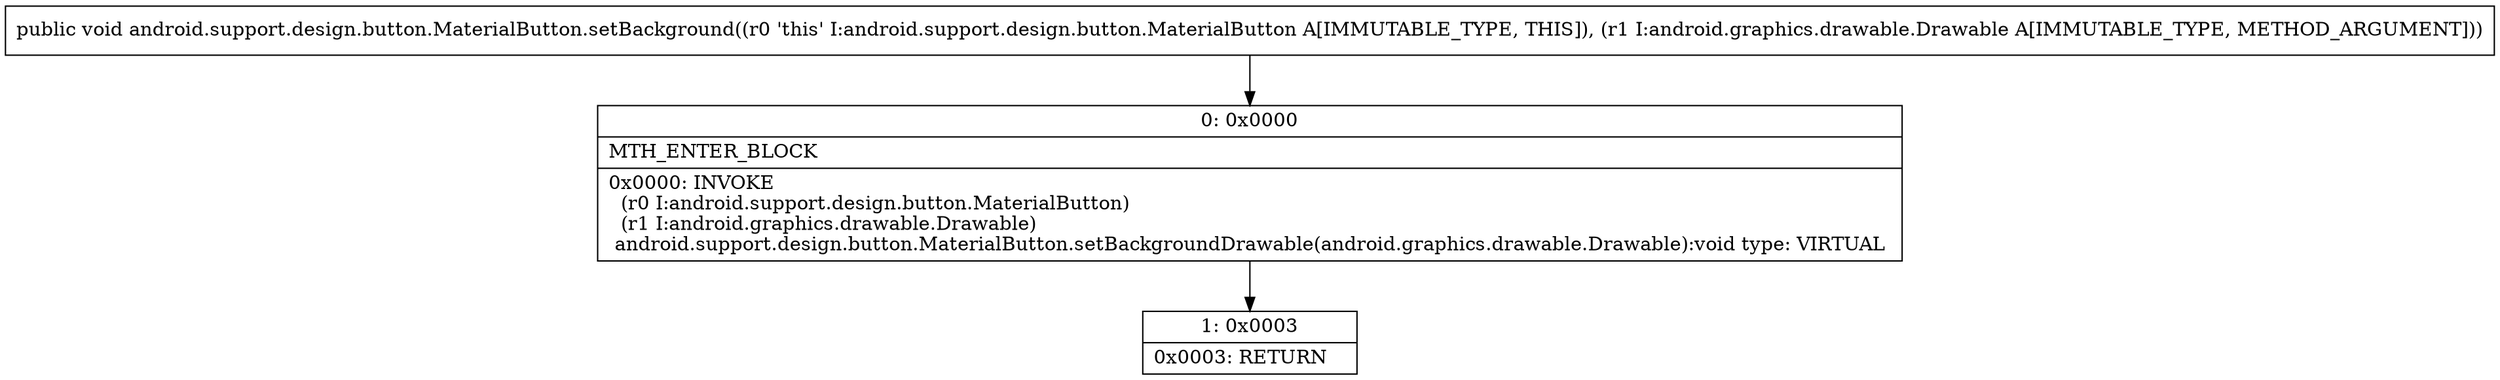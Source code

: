 digraph "CFG forandroid.support.design.button.MaterialButton.setBackground(Landroid\/graphics\/drawable\/Drawable;)V" {
Node_0 [shape=record,label="{0\:\ 0x0000|MTH_ENTER_BLOCK\l|0x0000: INVOKE  \l  (r0 I:android.support.design.button.MaterialButton)\l  (r1 I:android.graphics.drawable.Drawable)\l android.support.design.button.MaterialButton.setBackgroundDrawable(android.graphics.drawable.Drawable):void type: VIRTUAL \l}"];
Node_1 [shape=record,label="{1\:\ 0x0003|0x0003: RETURN   \l}"];
MethodNode[shape=record,label="{public void android.support.design.button.MaterialButton.setBackground((r0 'this' I:android.support.design.button.MaterialButton A[IMMUTABLE_TYPE, THIS]), (r1 I:android.graphics.drawable.Drawable A[IMMUTABLE_TYPE, METHOD_ARGUMENT])) }"];
MethodNode -> Node_0;
Node_0 -> Node_1;
}

